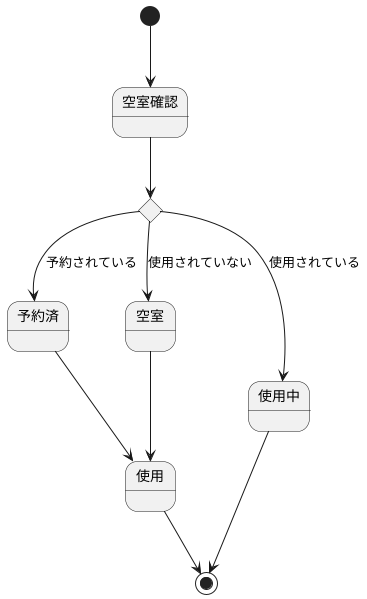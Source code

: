 @startuml
' left to right direction
[*] --> 空室確認
state c <<choice>>
空室確認 --> c
c --> 予約済 : 予約されている
c --> 空室 : 使用されていない
c --> 使用中 : 使用されている
予約済 --> 使用 
空室 --> 使用
使用 -->[*]
使用中 --> [*]
@enduml